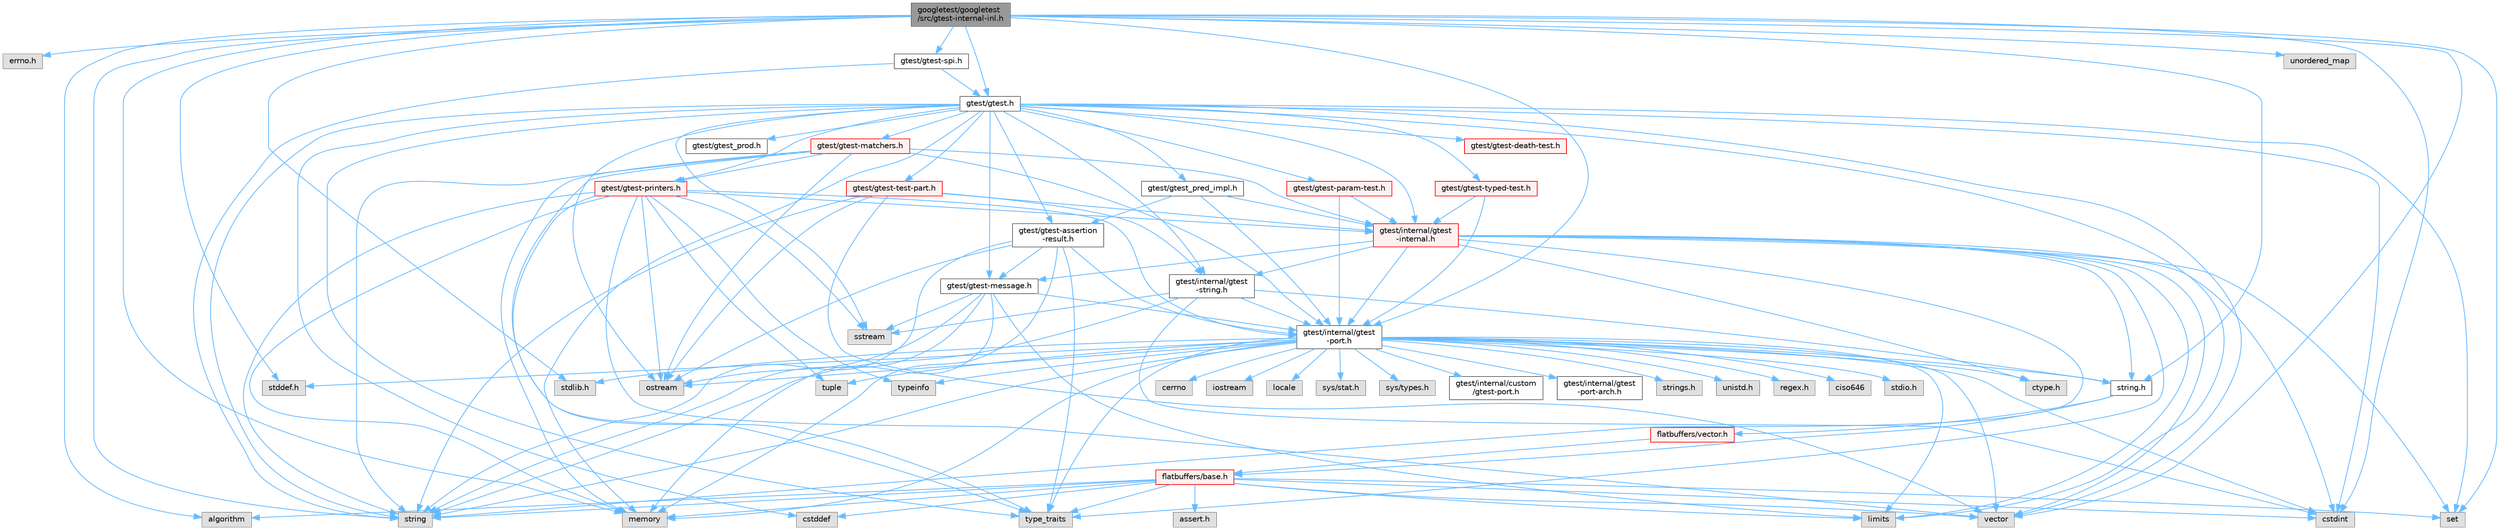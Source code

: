 digraph "googletest/googletest/src/gtest-internal-inl.h"
{
 // LATEX_PDF_SIZE
  bgcolor="transparent";
  edge [fontname=Helvetica,fontsize=10,labelfontname=Helvetica,labelfontsize=10];
  node [fontname=Helvetica,fontsize=10,shape=box,height=0.2,width=0.4];
  Node1 [id="Node000001",label="googletest/googletest\l/src/gtest-internal-inl.h",height=0.2,width=0.4,color="gray40", fillcolor="grey60", style="filled", fontcolor="black",tooltip=" "];
  Node1 -> Node2 [id="edge134_Node000001_Node000002",color="steelblue1",style="solid",tooltip=" "];
  Node2 [id="Node000002",label="errno.h",height=0.2,width=0.4,color="grey60", fillcolor="#E0E0E0", style="filled",tooltip=" "];
  Node1 -> Node3 [id="edge135_Node000001_Node000003",color="steelblue1",style="solid",tooltip=" "];
  Node3 [id="Node000003",label="stddef.h",height=0.2,width=0.4,color="grey60", fillcolor="#E0E0E0", style="filled",tooltip=" "];
  Node1 -> Node4 [id="edge136_Node000001_Node000004",color="steelblue1",style="solid",tooltip=" "];
  Node4 [id="Node000004",label="stdlib.h",height=0.2,width=0.4,color="grey60", fillcolor="#E0E0E0", style="filled",tooltip=" "];
  Node1 -> Node5 [id="edge137_Node000001_Node000005",color="steelblue1",style="solid",tooltip=" "];
  Node5 [id="Node000005",label="string.h",height=0.2,width=0.4,color="grey40", fillcolor="white", style="filled",URL="$string_8h.html",tooltip=" "];
  Node5 -> Node6 [id="edge138_Node000005_Node000006",color="steelblue1",style="solid",tooltip=" "];
  Node6 [id="Node000006",label="flatbuffers/base.h",height=0.2,width=0.4,color="red", fillcolor="#FFF0F0", style="filled",URL="$base_8h.html",tooltip=" "];
  Node6 -> Node7 [id="edge139_Node000006_Node000007",color="steelblue1",style="solid",tooltip=" "];
  Node7 [id="Node000007",label="assert.h",height=0.2,width=0.4,color="grey60", fillcolor="#E0E0E0", style="filled",tooltip=" "];
  Node6 -> Node8 [id="edge140_Node000006_Node000008",color="steelblue1",style="solid",tooltip=" "];
  Node8 [id="Node000008",label="cstdint",height=0.2,width=0.4,color="grey60", fillcolor="#E0E0E0", style="filled",tooltip=" "];
  Node6 -> Node9 [id="edge141_Node000006_Node000009",color="steelblue1",style="solid",tooltip=" "];
  Node9 [id="Node000009",label="cstddef",height=0.2,width=0.4,color="grey60", fillcolor="#E0E0E0", style="filled",tooltip=" "];
  Node6 -> Node13 [id="edge142_Node000006_Node000013",color="steelblue1",style="solid",tooltip=" "];
  Node13 [id="Node000013",label="string",height=0.2,width=0.4,color="grey60", fillcolor="#E0E0E0", style="filled",tooltip=" "];
  Node6 -> Node14 [id="edge143_Node000006_Node000014",color="steelblue1",style="solid",tooltip=" "];
  Node14 [id="Node000014",label="type_traits",height=0.2,width=0.4,color="grey60", fillcolor="#E0E0E0", style="filled",tooltip=" "];
  Node6 -> Node15 [id="edge144_Node000006_Node000015",color="steelblue1",style="solid",tooltip=" "];
  Node15 [id="Node000015",label="vector",height=0.2,width=0.4,color="grey60", fillcolor="#E0E0E0", style="filled",tooltip=" "];
  Node6 -> Node16 [id="edge145_Node000006_Node000016",color="steelblue1",style="solid",tooltip=" "];
  Node16 [id="Node000016",label="set",height=0.2,width=0.4,color="grey60", fillcolor="#E0E0E0", style="filled",tooltip=" "];
  Node6 -> Node17 [id="edge146_Node000006_Node000017",color="steelblue1",style="solid",tooltip=" "];
  Node17 [id="Node000017",label="algorithm",height=0.2,width=0.4,color="grey60", fillcolor="#E0E0E0", style="filled",tooltip=" "];
  Node6 -> Node18 [id="edge147_Node000006_Node000018",color="steelblue1",style="solid",tooltip=" "];
  Node18 [id="Node000018",label="limits",height=0.2,width=0.4,color="grey60", fillcolor="#E0E0E0", style="filled",tooltip=" "];
  Node6 -> Node20 [id="edge148_Node000006_Node000020",color="steelblue1",style="solid",tooltip=" "];
  Node20 [id="Node000020",label="memory",height=0.2,width=0.4,color="grey60", fillcolor="#E0E0E0", style="filled",tooltip=" "];
  Node5 -> Node21 [id="edge149_Node000005_Node000021",color="steelblue1",style="solid",tooltip=" "];
  Node21 [id="Node000021",label="flatbuffers/vector.h",height=0.2,width=0.4,color="red", fillcolor="#FFF0F0", style="filled",URL="$vector_8h.html",tooltip=" "];
  Node21 -> Node6 [id="edge150_Node000021_Node000006",color="steelblue1",style="solid",tooltip=" "];
  Node1 -> Node17 [id="edge151_Node000001_Node000017",color="steelblue1",style="solid",tooltip=" "];
  Node1 -> Node8 [id="edge152_Node000001_Node000008",color="steelblue1",style="solid",tooltip=" "];
  Node1 -> Node20 [id="edge153_Node000001_Node000020",color="steelblue1",style="solid",tooltip=" "];
  Node1 -> Node16 [id="edge154_Node000001_Node000016",color="steelblue1",style="solid",tooltip=" "];
  Node1 -> Node13 [id="edge155_Node000001_Node000013",color="steelblue1",style="solid",tooltip=" "];
  Node1 -> Node24 [id="edge156_Node000001_Node000024",color="steelblue1",style="solid",tooltip=" "];
  Node24 [id="Node000024",label="unordered_map",height=0.2,width=0.4,color="grey60", fillcolor="#E0E0E0", style="filled",tooltip=" "];
  Node1 -> Node15 [id="edge157_Node000001_Node000015",color="steelblue1",style="solid",tooltip=" "];
  Node1 -> Node25 [id="edge158_Node000001_Node000025",color="steelblue1",style="solid",tooltip=" "];
  Node25 [id="Node000025",label="gtest/internal/gtest\l-port.h",height=0.2,width=0.4,color="grey40", fillcolor="white", style="filled",URL="$gtest-port_8h.html",tooltip=" "];
  Node25 -> Node26 [id="edge159_Node000025_Node000026",color="steelblue1",style="solid",tooltip=" "];
  Node26 [id="Node000026",label="ciso646",height=0.2,width=0.4,color="grey60", fillcolor="#E0E0E0", style="filled",tooltip=" "];
  Node25 -> Node27 [id="edge160_Node000025_Node000027",color="steelblue1",style="solid",tooltip=" "];
  Node27 [id="Node000027",label="ctype.h",height=0.2,width=0.4,color="grey60", fillcolor="#E0E0E0", style="filled",tooltip=" "];
  Node25 -> Node3 [id="edge161_Node000025_Node000003",color="steelblue1",style="solid",tooltip=" "];
  Node25 -> Node28 [id="edge162_Node000025_Node000028",color="steelblue1",style="solid",tooltip=" "];
  Node28 [id="Node000028",label="stdio.h",height=0.2,width=0.4,color="grey60", fillcolor="#E0E0E0", style="filled",tooltip=" "];
  Node25 -> Node4 [id="edge163_Node000025_Node000004",color="steelblue1",style="solid",tooltip=" "];
  Node25 -> Node5 [id="edge164_Node000025_Node000005",color="steelblue1",style="solid",tooltip=" "];
  Node25 -> Node29 [id="edge165_Node000025_Node000029",color="steelblue1",style="solid",tooltip=" "];
  Node29 [id="Node000029",label="cerrno",height=0.2,width=0.4,color="grey60", fillcolor="#E0E0E0", style="filled",tooltip=" "];
  Node25 -> Node8 [id="edge166_Node000025_Node000008",color="steelblue1",style="solid",tooltip=" "];
  Node25 -> Node30 [id="edge167_Node000025_Node000030",color="steelblue1",style="solid",tooltip=" "];
  Node30 [id="Node000030",label="iostream",height=0.2,width=0.4,color="grey60", fillcolor="#E0E0E0", style="filled",tooltip=" "];
  Node25 -> Node18 [id="edge168_Node000025_Node000018",color="steelblue1",style="solid",tooltip=" "];
  Node25 -> Node31 [id="edge169_Node000025_Node000031",color="steelblue1",style="solid",tooltip=" "];
  Node31 [id="Node000031",label="locale",height=0.2,width=0.4,color="grey60", fillcolor="#E0E0E0", style="filled",tooltip=" "];
  Node25 -> Node20 [id="edge170_Node000025_Node000020",color="steelblue1",style="solid",tooltip=" "];
  Node25 -> Node32 [id="edge171_Node000025_Node000032",color="steelblue1",style="solid",tooltip=" "];
  Node32 [id="Node000032",label="ostream",height=0.2,width=0.4,color="grey60", fillcolor="#E0E0E0", style="filled",tooltip=" "];
  Node25 -> Node13 [id="edge172_Node000025_Node000013",color="steelblue1",style="solid",tooltip=" "];
  Node25 -> Node33 [id="edge173_Node000025_Node000033",color="steelblue1",style="solid",tooltip=" "];
  Node33 [id="Node000033",label="tuple",height=0.2,width=0.4,color="grey60", fillcolor="#E0E0E0", style="filled",tooltip=" "];
  Node25 -> Node14 [id="edge174_Node000025_Node000014",color="steelblue1",style="solid",tooltip=" "];
  Node25 -> Node15 [id="edge175_Node000025_Node000015",color="steelblue1",style="solid",tooltip=" "];
  Node25 -> Node34 [id="edge176_Node000025_Node000034",color="steelblue1",style="solid",tooltip=" "];
  Node34 [id="Node000034",label="sys/stat.h",height=0.2,width=0.4,color="grey60", fillcolor="#E0E0E0", style="filled",tooltip=" "];
  Node25 -> Node35 [id="edge177_Node000025_Node000035",color="steelblue1",style="solid",tooltip=" "];
  Node35 [id="Node000035",label="sys/types.h",height=0.2,width=0.4,color="grey60", fillcolor="#E0E0E0", style="filled",tooltip=" "];
  Node25 -> Node36 [id="edge178_Node000025_Node000036",color="steelblue1",style="solid",tooltip=" "];
  Node36 [id="Node000036",label="gtest/internal/custom\l/gtest-port.h",height=0.2,width=0.4,color="grey40", fillcolor="white", style="filled",URL="$custom_2gtest-port_8h.html",tooltip=" "];
  Node25 -> Node37 [id="edge179_Node000025_Node000037",color="steelblue1",style="solid",tooltip=" "];
  Node37 [id="Node000037",label="gtest/internal/gtest\l-port-arch.h",height=0.2,width=0.4,color="grey40", fillcolor="white", style="filled",URL="$gtest-port-arch_8h.html",tooltip=" "];
  Node25 -> Node38 [id="edge180_Node000025_Node000038",color="steelblue1",style="solid",tooltip=" "];
  Node38 [id="Node000038",label="strings.h",height=0.2,width=0.4,color="grey60", fillcolor="#E0E0E0", style="filled",tooltip=" "];
  Node25 -> Node39 [id="edge181_Node000025_Node000039",color="steelblue1",style="solid",tooltip=" "];
  Node39 [id="Node000039",label="unistd.h",height=0.2,width=0.4,color="grey60", fillcolor="#E0E0E0", style="filled",tooltip=" "];
  Node25 -> Node40 [id="edge182_Node000025_Node000040",color="steelblue1",style="solid",tooltip=" "];
  Node40 [id="Node000040",label="regex.h",height=0.2,width=0.4,color="grey60", fillcolor="#E0E0E0", style="filled",tooltip=" "];
  Node25 -> Node41 [id="edge183_Node000025_Node000041",color="steelblue1",style="solid",tooltip=" "];
  Node41 [id="Node000041",label="typeinfo",height=0.2,width=0.4,color="grey60", fillcolor="#E0E0E0", style="filled",tooltip=" "];
  Node1 -> Node42 [id="edge184_Node000001_Node000042",color="steelblue1",style="solid",tooltip=" "];
  Node42 [id="Node000042",label="gtest/gtest-spi.h",height=0.2,width=0.4,color="grey40", fillcolor="white", style="filled",URL="$gtest-spi_8h.html",tooltip=" "];
  Node42 -> Node13 [id="edge185_Node000042_Node000013",color="steelblue1",style="solid",tooltip=" "];
  Node42 -> Node43 [id="edge186_Node000042_Node000043",color="steelblue1",style="solid",tooltip=" "];
  Node43 [id="Node000043",label="gtest/gtest.h",height=0.2,width=0.4,color="grey40", fillcolor="white", style="filled",URL="$gtest_8h.html",tooltip=" "];
  Node43 -> Node9 [id="edge187_Node000043_Node000009",color="steelblue1",style="solid",tooltip=" "];
  Node43 -> Node8 [id="edge188_Node000043_Node000008",color="steelblue1",style="solid",tooltip=" "];
  Node43 -> Node18 [id="edge189_Node000043_Node000018",color="steelblue1",style="solid",tooltip=" "];
  Node43 -> Node20 [id="edge190_Node000043_Node000020",color="steelblue1",style="solid",tooltip=" "];
  Node43 -> Node32 [id="edge191_Node000043_Node000032",color="steelblue1",style="solid",tooltip=" "];
  Node43 -> Node16 [id="edge192_Node000043_Node000016",color="steelblue1",style="solid",tooltip=" "];
  Node43 -> Node44 [id="edge193_Node000043_Node000044",color="steelblue1",style="solid",tooltip=" "];
  Node44 [id="Node000044",label="sstream",height=0.2,width=0.4,color="grey60", fillcolor="#E0E0E0", style="filled",tooltip=" "];
  Node43 -> Node13 [id="edge194_Node000043_Node000013",color="steelblue1",style="solid",tooltip=" "];
  Node43 -> Node14 [id="edge195_Node000043_Node000014",color="steelblue1",style="solid",tooltip=" "];
  Node43 -> Node15 [id="edge196_Node000043_Node000015",color="steelblue1",style="solid",tooltip=" "];
  Node43 -> Node45 [id="edge197_Node000043_Node000045",color="steelblue1",style="solid",tooltip=" "];
  Node45 [id="Node000045",label="gtest/gtest-assertion\l-result.h",height=0.2,width=0.4,color="grey40", fillcolor="white", style="filled",URL="$gtest-assertion-result_8h.html",tooltip=" "];
  Node45 -> Node20 [id="edge198_Node000045_Node000020",color="steelblue1",style="solid",tooltip=" "];
  Node45 -> Node32 [id="edge199_Node000045_Node000032",color="steelblue1",style="solid",tooltip=" "];
  Node45 -> Node13 [id="edge200_Node000045_Node000013",color="steelblue1",style="solid",tooltip=" "];
  Node45 -> Node14 [id="edge201_Node000045_Node000014",color="steelblue1",style="solid",tooltip=" "];
  Node45 -> Node46 [id="edge202_Node000045_Node000046",color="steelblue1",style="solid",tooltip=" "];
  Node46 [id="Node000046",label="gtest/gtest-message.h",height=0.2,width=0.4,color="grey40", fillcolor="white", style="filled",URL="$gtest-message_8h.html",tooltip=" "];
  Node46 -> Node18 [id="edge203_Node000046_Node000018",color="steelblue1",style="solid",tooltip=" "];
  Node46 -> Node20 [id="edge204_Node000046_Node000020",color="steelblue1",style="solid",tooltip=" "];
  Node46 -> Node32 [id="edge205_Node000046_Node000032",color="steelblue1",style="solid",tooltip=" "];
  Node46 -> Node44 [id="edge206_Node000046_Node000044",color="steelblue1",style="solid",tooltip=" "];
  Node46 -> Node13 [id="edge207_Node000046_Node000013",color="steelblue1",style="solid",tooltip=" "];
  Node46 -> Node25 [id="edge208_Node000046_Node000025",color="steelblue1",style="solid",tooltip=" "];
  Node45 -> Node25 [id="edge209_Node000045_Node000025",color="steelblue1",style="solid",tooltip=" "];
  Node43 -> Node47 [id="edge210_Node000043_Node000047",color="steelblue1",style="solid",tooltip=" "];
  Node47 [id="Node000047",label="gtest/gtest-death-test.h",height=0.2,width=0.4,color="red", fillcolor="#FFF0F0", style="filled",URL="$gtest-death-test_8h.html",tooltip=" "];
  Node43 -> Node49 [id="edge211_Node000043_Node000049",color="steelblue1",style="solid",tooltip=" "];
  Node49 [id="Node000049",label="gtest/gtest-matchers.h",height=0.2,width=0.4,color="red", fillcolor="#FFF0F0", style="filled",URL="$gtest-matchers_8h.html",tooltip=" "];
  Node49 -> Node20 [id="edge212_Node000049_Node000020",color="steelblue1",style="solid",tooltip=" "];
  Node49 -> Node32 [id="edge213_Node000049_Node000032",color="steelblue1",style="solid",tooltip=" "];
  Node49 -> Node13 [id="edge214_Node000049_Node000013",color="steelblue1",style="solid",tooltip=" "];
  Node49 -> Node14 [id="edge215_Node000049_Node000014",color="steelblue1",style="solid",tooltip=" "];
  Node49 -> Node52 [id="edge216_Node000049_Node000052",color="steelblue1",style="solid",tooltip=" "];
  Node52 [id="Node000052",label="gtest/gtest-printers.h",height=0.2,width=0.4,color="red", fillcolor="#FFF0F0", style="filled",URL="$gtest-printers_8h.html",tooltip=" "];
  Node52 -> Node20 [id="edge217_Node000052_Node000020",color="steelblue1",style="solid",tooltip=" "];
  Node52 -> Node32 [id="edge218_Node000052_Node000032",color="steelblue1",style="solid",tooltip=" "];
  Node52 -> Node44 [id="edge219_Node000052_Node000044",color="steelblue1",style="solid",tooltip=" "];
  Node52 -> Node13 [id="edge220_Node000052_Node000013",color="steelblue1",style="solid",tooltip=" "];
  Node52 -> Node33 [id="edge221_Node000052_Node000033",color="steelblue1",style="solid",tooltip=" "];
  Node52 -> Node14 [id="edge222_Node000052_Node000014",color="steelblue1",style="solid",tooltip=" "];
  Node52 -> Node41 [id="edge223_Node000052_Node000041",color="steelblue1",style="solid",tooltip=" "];
  Node52 -> Node15 [id="edge224_Node000052_Node000015",color="steelblue1",style="solid",tooltip=" "];
  Node52 -> Node53 [id="edge225_Node000052_Node000053",color="steelblue1",style="solid",tooltip=" "];
  Node53 [id="Node000053",label="gtest/internal/gtest\l-internal.h",height=0.2,width=0.4,color="red", fillcolor="#FFF0F0", style="filled",URL="$gtest-internal_8h.html",tooltip=" "];
  Node53 -> Node25 [id="edge226_Node000053_Node000025",color="steelblue1",style="solid",tooltip=" "];
  Node53 -> Node27 [id="edge227_Node000053_Node000027",color="steelblue1",style="solid",tooltip=" "];
  Node53 -> Node5 [id="edge228_Node000053_Node000005",color="steelblue1",style="solid",tooltip=" "];
  Node53 -> Node8 [id="edge229_Node000053_Node000008",color="steelblue1",style="solid",tooltip=" "];
  Node53 -> Node18 [id="edge230_Node000053_Node000018",color="steelblue1",style="solid",tooltip=" "];
  Node53 -> Node16 [id="edge231_Node000053_Node000016",color="steelblue1",style="solid",tooltip=" "];
  Node53 -> Node13 [id="edge232_Node000053_Node000013",color="steelblue1",style="solid",tooltip=" "];
  Node53 -> Node14 [id="edge233_Node000053_Node000014",color="steelblue1",style="solid",tooltip=" "];
  Node53 -> Node15 [id="edge234_Node000053_Node000015",color="steelblue1",style="solid",tooltip=" "];
  Node53 -> Node46 [id="edge235_Node000053_Node000046",color="steelblue1",style="solid",tooltip=" "];
  Node53 -> Node57 [id="edge236_Node000053_Node000057",color="steelblue1",style="solid",tooltip=" "];
  Node57 [id="Node000057",label="gtest/internal/gtest\l-string.h",height=0.2,width=0.4,color="grey40", fillcolor="white", style="filled",URL="$gtest-string_8h.html",tooltip=" "];
  Node57 -> Node5 [id="edge237_Node000057_Node000005",color="steelblue1",style="solid",tooltip=" "];
  Node57 -> Node8 [id="edge238_Node000057_Node000008",color="steelblue1",style="solid",tooltip=" "];
  Node57 -> Node44 [id="edge239_Node000057_Node000044",color="steelblue1",style="solid",tooltip=" "];
  Node57 -> Node13 [id="edge240_Node000057_Node000013",color="steelblue1",style="solid",tooltip=" "];
  Node57 -> Node25 [id="edge241_Node000057_Node000025",color="steelblue1",style="solid",tooltip=" "];
  Node52 -> Node25 [id="edge242_Node000052_Node000025",color="steelblue1",style="solid",tooltip=" "];
  Node49 -> Node53 [id="edge243_Node000049_Node000053",color="steelblue1",style="solid",tooltip=" "];
  Node49 -> Node25 [id="edge244_Node000049_Node000025",color="steelblue1",style="solid",tooltip=" "];
  Node43 -> Node46 [id="edge245_Node000043_Node000046",color="steelblue1",style="solid",tooltip=" "];
  Node43 -> Node60 [id="edge246_Node000043_Node000060",color="steelblue1",style="solid",tooltip=" "];
  Node60 [id="Node000060",label="gtest/gtest-param-test.h",height=0.2,width=0.4,color="red", fillcolor="#FFF0F0", style="filled",URL="$gtest-param-test_8h.html",tooltip=" "];
  Node60 -> Node53 [id="edge247_Node000060_Node000053",color="steelblue1",style="solid",tooltip=" "];
  Node60 -> Node25 [id="edge248_Node000060_Node000025",color="steelblue1",style="solid",tooltip=" "];
  Node43 -> Node52 [id="edge249_Node000043_Node000052",color="steelblue1",style="solid",tooltip=" "];
  Node43 -> Node63 [id="edge250_Node000043_Node000063",color="steelblue1",style="solid",tooltip=" "];
  Node63 [id="Node000063",label="gtest/gtest-test-part.h",height=0.2,width=0.4,color="red", fillcolor="#FFF0F0", style="filled",URL="$gtest-test-part_8h.html",tooltip=" "];
  Node63 -> Node32 [id="edge251_Node000063_Node000032",color="steelblue1",style="solid",tooltip=" "];
  Node63 -> Node13 [id="edge252_Node000063_Node000013",color="steelblue1",style="solid",tooltip=" "];
  Node63 -> Node15 [id="edge253_Node000063_Node000015",color="steelblue1",style="solid",tooltip=" "];
  Node63 -> Node53 [id="edge254_Node000063_Node000053",color="steelblue1",style="solid",tooltip=" "];
  Node63 -> Node57 [id="edge255_Node000063_Node000057",color="steelblue1",style="solid",tooltip=" "];
  Node43 -> Node65 [id="edge256_Node000043_Node000065",color="steelblue1",style="solid",tooltip=" "];
  Node65 [id="Node000065",label="gtest/gtest-typed-test.h",height=0.2,width=0.4,color="red", fillcolor="#FFF0F0", style="filled",URL="$gtest-typed-test_8h.html",tooltip=" "];
  Node65 -> Node53 [id="edge257_Node000065_Node000053",color="steelblue1",style="solid",tooltip=" "];
  Node65 -> Node25 [id="edge258_Node000065_Node000025",color="steelblue1",style="solid",tooltip=" "];
  Node43 -> Node66 [id="edge259_Node000043_Node000066",color="steelblue1",style="solid",tooltip=" "];
  Node66 [id="Node000066",label="gtest/gtest_pred_impl.h",height=0.2,width=0.4,color="grey40", fillcolor="white", style="filled",URL="$gtest__pred__impl_8h.html",tooltip=" "];
  Node66 -> Node45 [id="edge260_Node000066_Node000045",color="steelblue1",style="solid",tooltip=" "];
  Node66 -> Node53 [id="edge261_Node000066_Node000053",color="steelblue1",style="solid",tooltip=" "];
  Node66 -> Node25 [id="edge262_Node000066_Node000025",color="steelblue1",style="solid",tooltip=" "];
  Node43 -> Node67 [id="edge263_Node000043_Node000067",color="steelblue1",style="solid",tooltip=" "];
  Node67 [id="Node000067",label="gtest/gtest_prod.h",height=0.2,width=0.4,color="grey40", fillcolor="white", style="filled",URL="$gtest__prod_8h.html",tooltip=" "];
  Node43 -> Node53 [id="edge264_Node000043_Node000053",color="steelblue1",style="solid",tooltip=" "];
  Node43 -> Node57 [id="edge265_Node000043_Node000057",color="steelblue1",style="solid",tooltip=" "];
  Node1 -> Node43 [id="edge266_Node000001_Node000043",color="steelblue1",style="solid",tooltip=" "];
}
